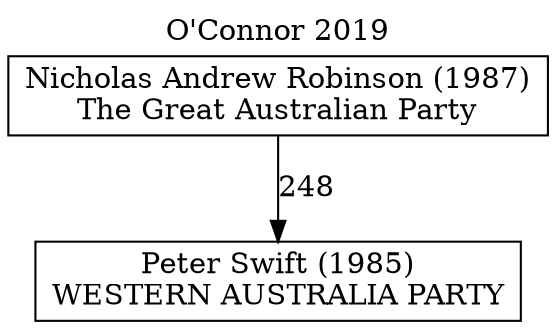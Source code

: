 // House preference flow
digraph "Peter Swift (1985)_O'Connor_2019" {
	graph [label="O'Connor 2019" labelloc=t mclimit=10]
	node [shape=box]
	"Peter Swift (1985)" [label="Peter Swift (1985)
WESTERN AUSTRALIA PARTY"]
	"Nicholas Andrew Robinson (1987)" [label="Nicholas Andrew Robinson (1987)
The Great Australian Party"]
	"Nicholas Andrew Robinson (1987)" -> "Peter Swift (1985)" [label=248]
}

